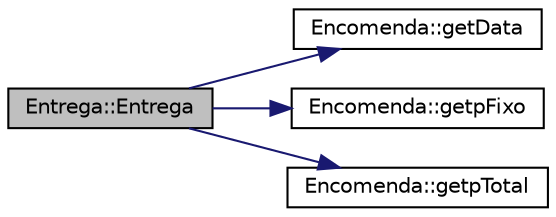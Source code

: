 digraph "Entrega::Entrega"
{
 // LATEX_PDF_SIZE
  edge [fontname="Helvetica",fontsize="10",labelfontname="Helvetica",labelfontsize="10"];
  node [fontname="Helvetica",fontsize="10",shape=record];
  rankdir="LR";
  Node1 [label="Entrega::Entrega",height=0.2,width=0.4,color="black", fillcolor="grey75", style="filled", fontcolor="black",tooltip="Construtor da classe entrega."];
  Node1 -> Node2 [color="midnightblue",fontsize="10",style="solid",fontname="Helvetica"];
  Node2 [label="Encomenda::getData",height=0.2,width=0.4,color="black", fillcolor="white", style="filled",URL="$class_encomenda.html#aa6835f243d09d4c34b359c79449d51b5",tooltip="Getter data."];
  Node1 -> Node3 [color="midnightblue",fontsize="10",style="solid",fontname="Helvetica"];
  Node3 [label="Encomenda::getpFixo",height=0.2,width=0.4,color="black", fillcolor="white", style="filled",URL="$class_encomenda.html#aa8d8f438de1fb21c33b08fb98c5b0409",tooltip="Getter do preco fixo."];
  Node1 -> Node4 [color="midnightblue",fontsize="10",style="solid",fontname="Helvetica"];
  Node4 [label="Encomenda::getpTotal",height=0.2,width=0.4,color="black", fillcolor="white", style="filled",URL="$class_encomenda.html#ac4fe5e2f4c64a8c4aa821a68a43a1d52",tooltip="Getter do preco total."];
}
